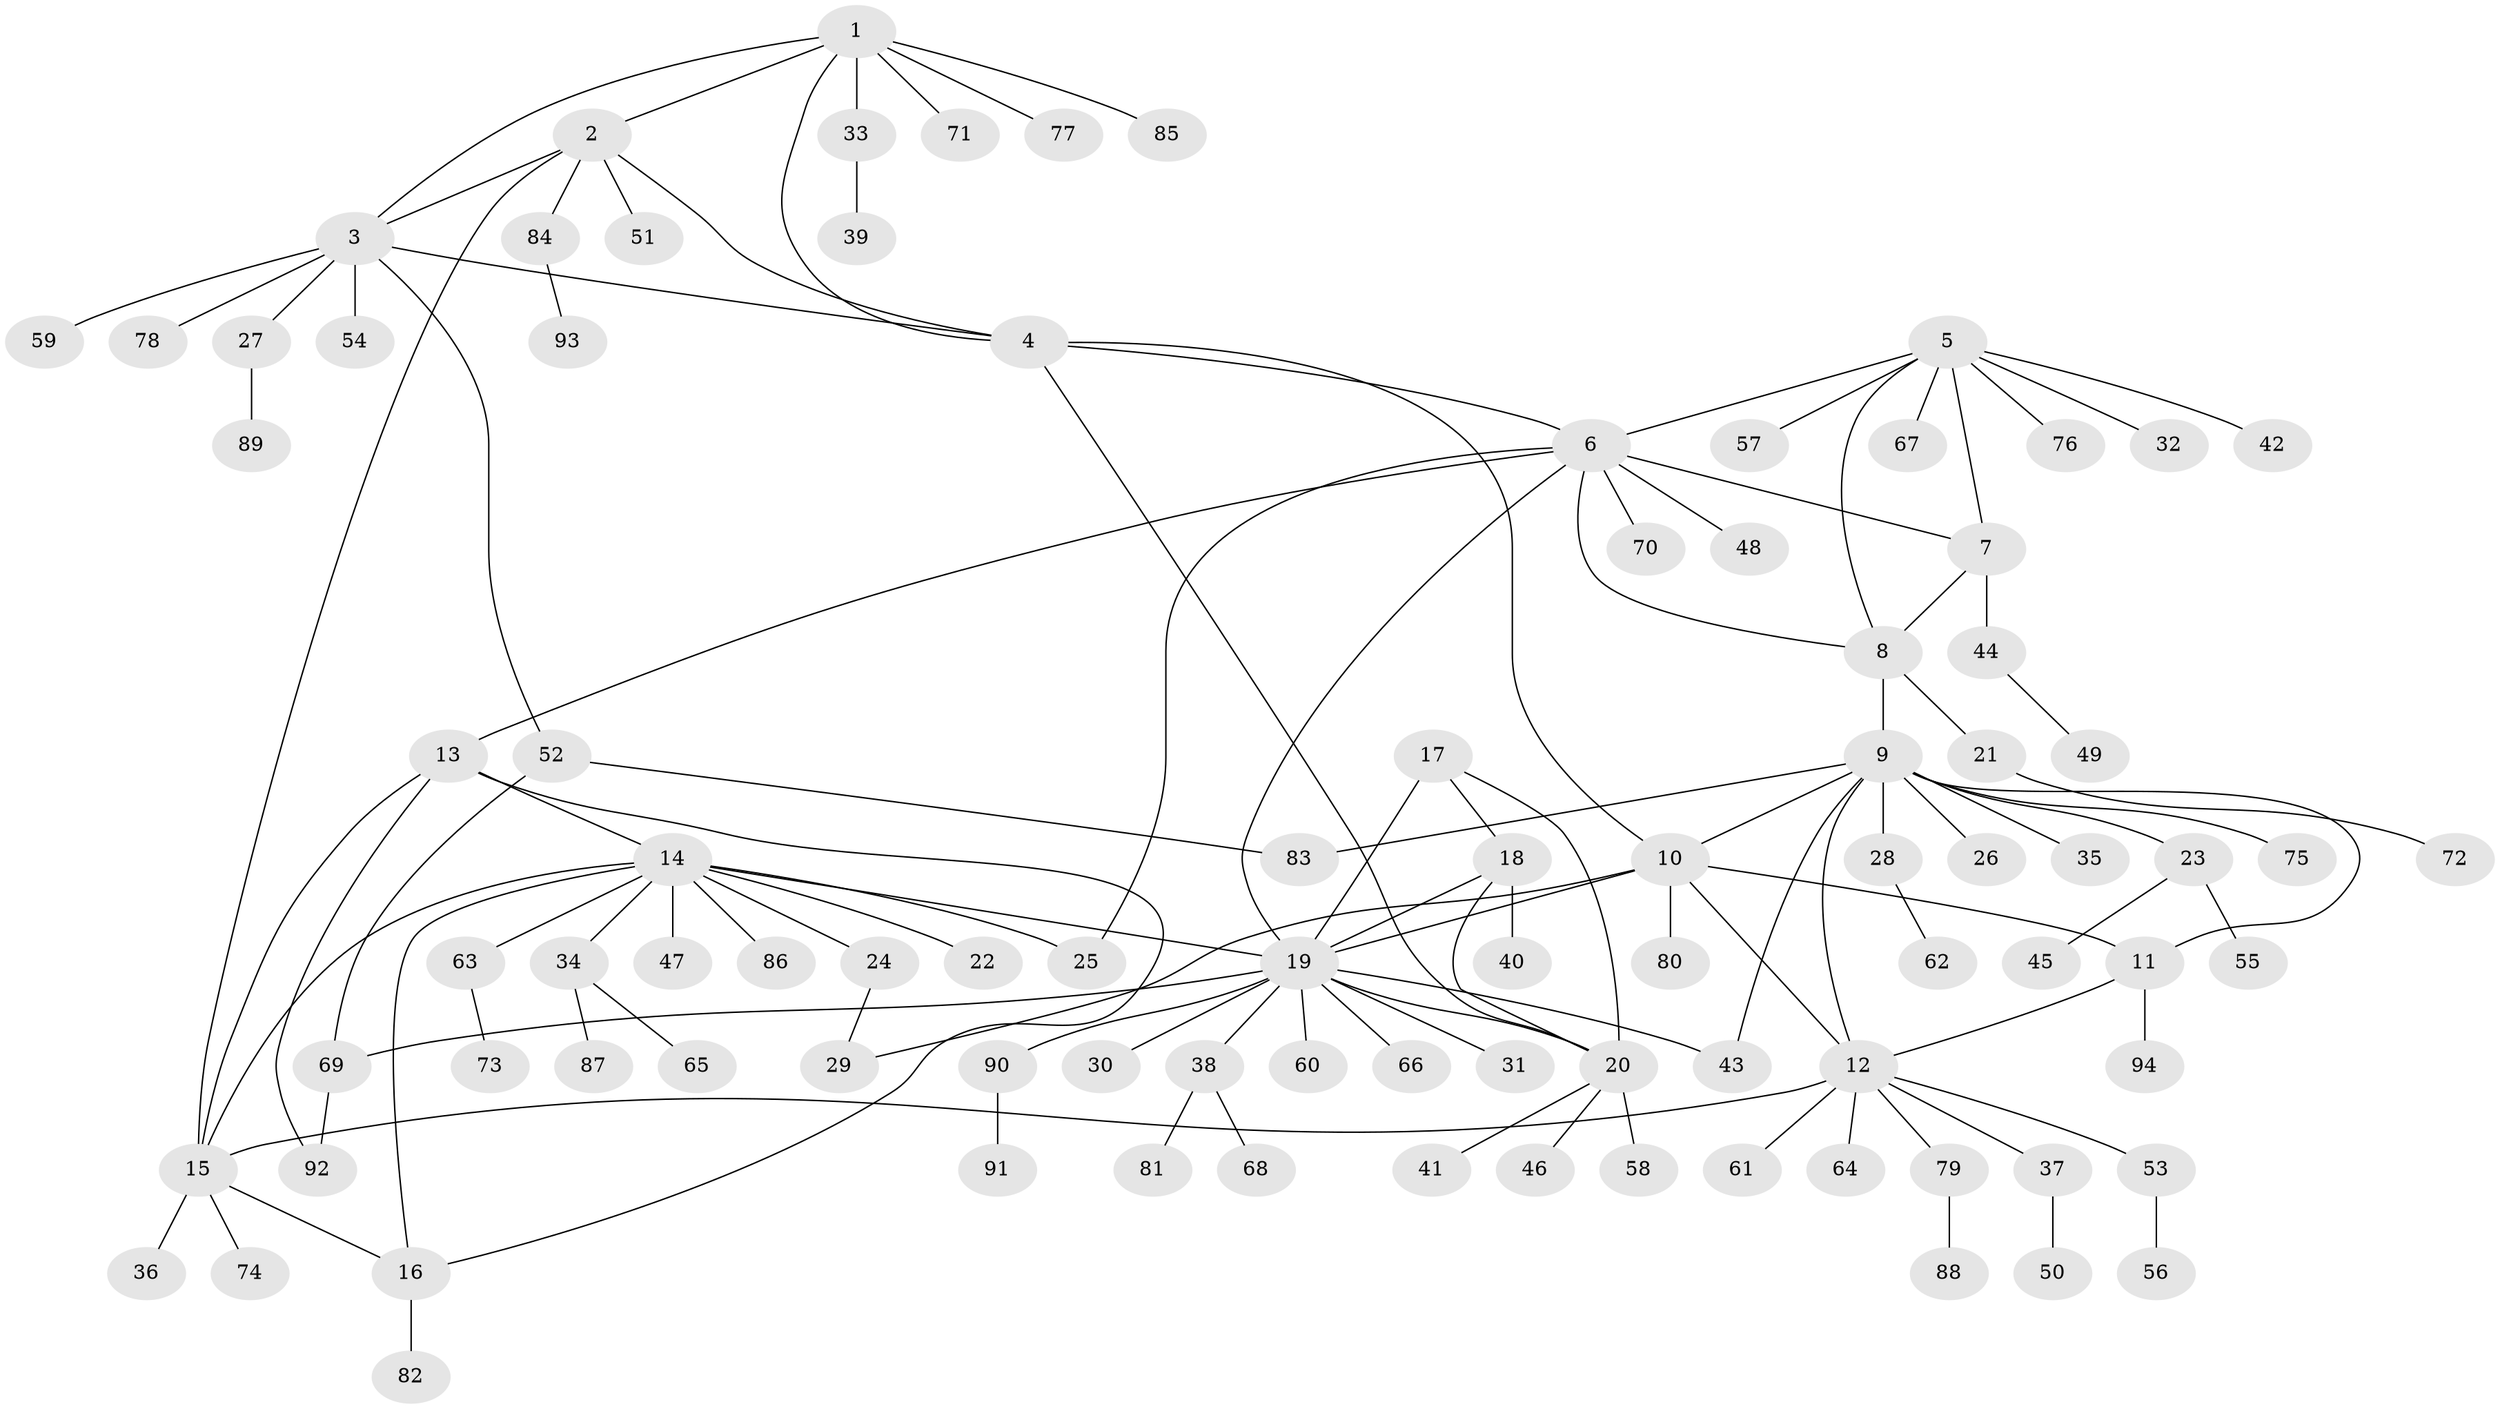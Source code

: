 // Generated by graph-tools (version 1.1) at 2025/26/03/09/25 03:26:49]
// undirected, 94 vertices, 120 edges
graph export_dot {
graph [start="1"]
  node [color=gray90,style=filled];
  1;
  2;
  3;
  4;
  5;
  6;
  7;
  8;
  9;
  10;
  11;
  12;
  13;
  14;
  15;
  16;
  17;
  18;
  19;
  20;
  21;
  22;
  23;
  24;
  25;
  26;
  27;
  28;
  29;
  30;
  31;
  32;
  33;
  34;
  35;
  36;
  37;
  38;
  39;
  40;
  41;
  42;
  43;
  44;
  45;
  46;
  47;
  48;
  49;
  50;
  51;
  52;
  53;
  54;
  55;
  56;
  57;
  58;
  59;
  60;
  61;
  62;
  63;
  64;
  65;
  66;
  67;
  68;
  69;
  70;
  71;
  72;
  73;
  74;
  75;
  76;
  77;
  78;
  79;
  80;
  81;
  82;
  83;
  84;
  85;
  86;
  87;
  88;
  89;
  90;
  91;
  92;
  93;
  94;
  1 -- 2;
  1 -- 3;
  1 -- 4;
  1 -- 33;
  1 -- 71;
  1 -- 77;
  1 -- 85;
  2 -- 3;
  2 -- 4;
  2 -- 15;
  2 -- 51;
  2 -- 84;
  3 -- 4;
  3 -- 27;
  3 -- 52;
  3 -- 54;
  3 -- 59;
  3 -- 78;
  4 -- 6;
  4 -- 10;
  4 -- 20;
  5 -- 6;
  5 -- 7;
  5 -- 8;
  5 -- 32;
  5 -- 42;
  5 -- 57;
  5 -- 67;
  5 -- 76;
  6 -- 7;
  6 -- 8;
  6 -- 13;
  6 -- 19;
  6 -- 25;
  6 -- 48;
  6 -- 70;
  7 -- 8;
  7 -- 44;
  8 -- 9;
  8 -- 21;
  9 -- 10;
  9 -- 11;
  9 -- 12;
  9 -- 23;
  9 -- 26;
  9 -- 28;
  9 -- 35;
  9 -- 43;
  9 -- 75;
  9 -- 83;
  10 -- 11;
  10 -- 12;
  10 -- 19;
  10 -- 29;
  10 -- 80;
  11 -- 12;
  11 -- 94;
  12 -- 15;
  12 -- 37;
  12 -- 53;
  12 -- 61;
  12 -- 64;
  12 -- 79;
  13 -- 14;
  13 -- 15;
  13 -- 16;
  13 -- 92;
  14 -- 15;
  14 -- 16;
  14 -- 19;
  14 -- 22;
  14 -- 24;
  14 -- 25;
  14 -- 34;
  14 -- 47;
  14 -- 63;
  14 -- 86;
  15 -- 16;
  15 -- 36;
  15 -- 74;
  16 -- 82;
  17 -- 18;
  17 -- 19;
  17 -- 20;
  18 -- 19;
  18 -- 20;
  18 -- 40;
  19 -- 20;
  19 -- 30;
  19 -- 31;
  19 -- 38;
  19 -- 43;
  19 -- 60;
  19 -- 66;
  19 -- 69;
  19 -- 90;
  20 -- 41;
  20 -- 46;
  20 -- 58;
  21 -- 72;
  23 -- 45;
  23 -- 55;
  24 -- 29;
  27 -- 89;
  28 -- 62;
  33 -- 39;
  34 -- 65;
  34 -- 87;
  37 -- 50;
  38 -- 68;
  38 -- 81;
  44 -- 49;
  52 -- 69;
  52 -- 83;
  53 -- 56;
  63 -- 73;
  69 -- 92;
  79 -- 88;
  84 -- 93;
  90 -- 91;
}
